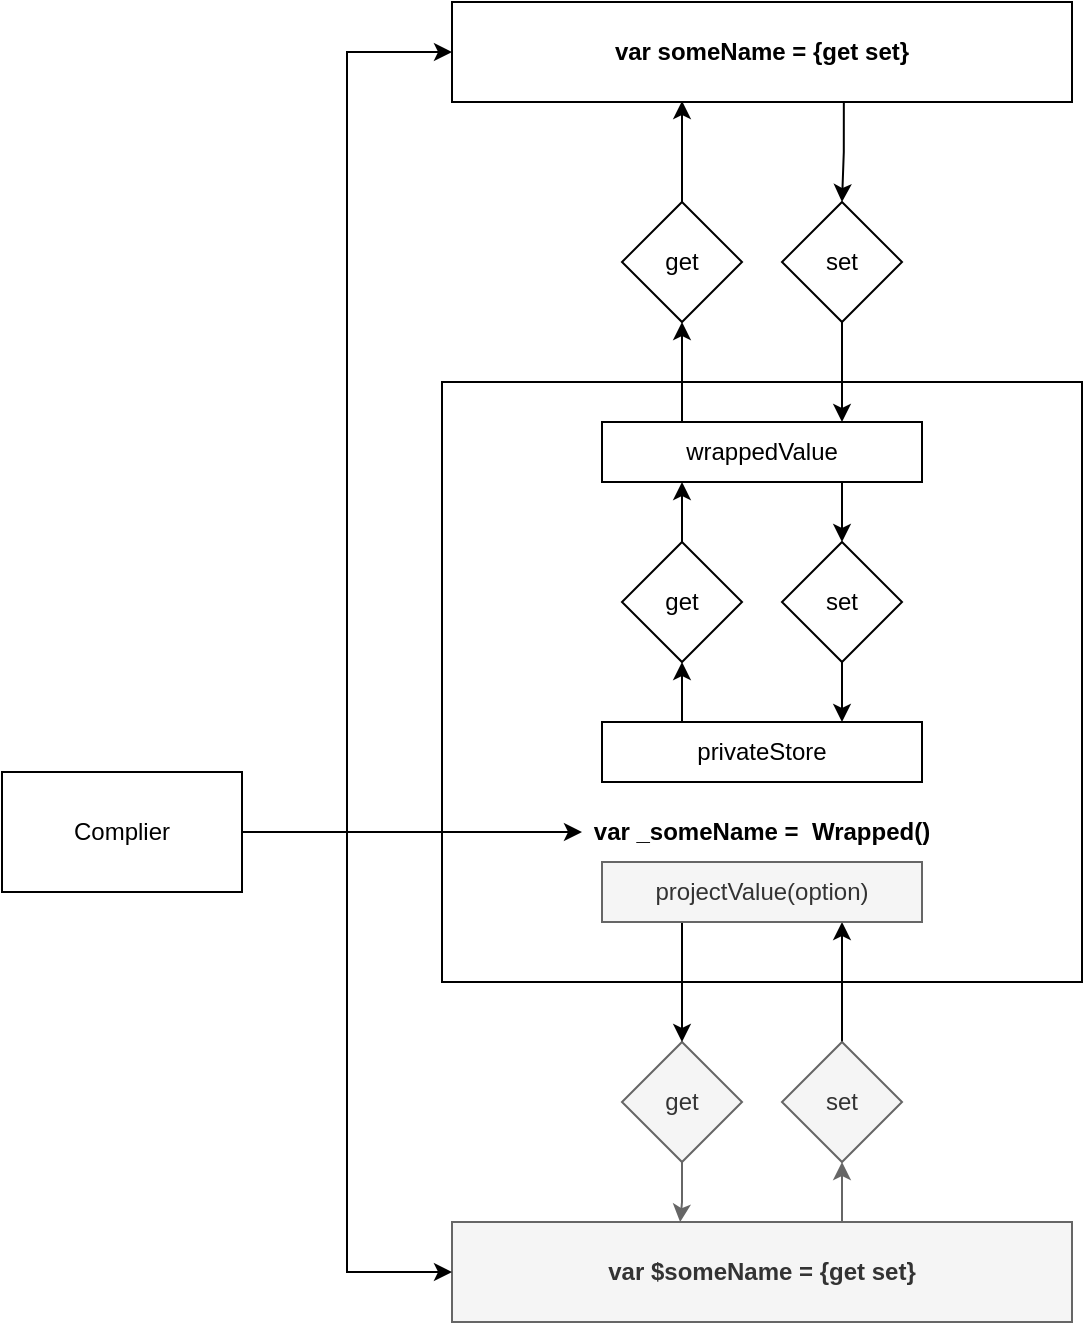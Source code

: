 <mxfile version="17.4.6" type="github">
  <diagram id="rVJ_7FO1rf4wiXz7svbB" name="Page-1">
    <mxGraphModel dx="933" dy="790" grid="1" gridSize="10" guides="1" tooltips="1" connect="1" arrows="1" fold="1" page="1" pageScale="1" pageWidth="850" pageHeight="1100" math="0" shadow="0">
      <root>
        <mxCell id="0" />
        <mxCell id="1" parent="0" />
        <mxCell id="F9aMHYz11MQBcgvr0L_D-37" value="" style="rounded=0;whiteSpace=wrap;html=1;" vertex="1" parent="1">
          <mxGeometry x="240" y="360" width="320" height="300" as="geometry" />
        </mxCell>
        <mxCell id="F9aMHYz11MQBcgvr0L_D-36" style="edgeStyle=orthogonalEdgeStyle;rounded=0;orthogonalLoop=1;jettySize=auto;html=1;exitX=0.632;exitY=0.99;exitDx=0;exitDy=0;entryX=0.5;entryY=0;entryDx=0;entryDy=0;exitPerimeter=0;" edge="1" parent="1" source="F9aMHYz11MQBcgvr0L_D-2" target="F9aMHYz11MQBcgvr0L_D-31">
          <mxGeometry relative="1" as="geometry" />
        </mxCell>
        <mxCell id="F9aMHYz11MQBcgvr0L_D-2" value="&lt;b&gt;var someName = {get set}&lt;/b&gt;" style="rounded=0;whiteSpace=wrap;html=1;" vertex="1" parent="1">
          <mxGeometry x="245" y="170" width="310" height="50" as="geometry" />
        </mxCell>
        <mxCell id="F9aMHYz11MQBcgvr0L_D-26" style="edgeStyle=orthogonalEdgeStyle;rounded=0;orthogonalLoop=1;jettySize=auto;html=1;exitX=0.75;exitY=1;exitDx=0;exitDy=0;entryX=0.5;entryY=0;entryDx=0;entryDy=0;" edge="1" parent="1" source="F9aMHYz11MQBcgvr0L_D-4" target="F9aMHYz11MQBcgvr0L_D-7">
          <mxGeometry relative="1" as="geometry" />
        </mxCell>
        <mxCell id="F9aMHYz11MQBcgvr0L_D-33" style="edgeStyle=orthogonalEdgeStyle;rounded=0;orthogonalLoop=1;jettySize=auto;html=1;exitX=0.25;exitY=0;exitDx=0;exitDy=0;entryX=0.5;entryY=1;entryDx=0;entryDy=0;" edge="1" parent="1" source="F9aMHYz11MQBcgvr0L_D-4" target="F9aMHYz11MQBcgvr0L_D-30">
          <mxGeometry relative="1" as="geometry" />
        </mxCell>
        <mxCell id="F9aMHYz11MQBcgvr0L_D-4" value="wrappedValue" style="rounded=0;whiteSpace=wrap;html=1;" vertex="1" parent="1">
          <mxGeometry x="320" y="380" width="160" height="30" as="geometry" />
        </mxCell>
        <mxCell id="F9aMHYz11MQBcgvr0L_D-28" style="edgeStyle=orthogonalEdgeStyle;rounded=0;orthogonalLoop=1;jettySize=auto;html=1;exitX=0.25;exitY=0;exitDx=0;exitDy=0;" edge="1" parent="1" source="F9aMHYz11MQBcgvr0L_D-5" target="F9aMHYz11MQBcgvr0L_D-6">
          <mxGeometry relative="1" as="geometry" />
        </mxCell>
        <mxCell id="F9aMHYz11MQBcgvr0L_D-5" value="privateStore" style="rounded=0;whiteSpace=wrap;html=1;" vertex="1" parent="1">
          <mxGeometry x="320" y="530" width="160" height="30" as="geometry" />
        </mxCell>
        <mxCell id="F9aMHYz11MQBcgvr0L_D-29" style="edgeStyle=orthogonalEdgeStyle;rounded=0;orthogonalLoop=1;jettySize=auto;html=1;exitX=0.5;exitY=0;exitDx=0;exitDy=0;entryX=0.25;entryY=1;entryDx=0;entryDy=0;" edge="1" parent="1" source="F9aMHYz11MQBcgvr0L_D-6" target="F9aMHYz11MQBcgvr0L_D-4">
          <mxGeometry relative="1" as="geometry" />
        </mxCell>
        <mxCell id="F9aMHYz11MQBcgvr0L_D-6" value="get" style="rhombus;whiteSpace=wrap;html=1;" vertex="1" parent="1">
          <mxGeometry x="330" y="440" width="60" height="60" as="geometry" />
        </mxCell>
        <mxCell id="F9aMHYz11MQBcgvr0L_D-27" style="edgeStyle=orthogonalEdgeStyle;rounded=0;orthogonalLoop=1;jettySize=auto;html=1;exitX=0.5;exitY=1;exitDx=0;exitDy=0;entryX=0.75;entryY=0;entryDx=0;entryDy=0;" edge="1" parent="1" source="F9aMHYz11MQBcgvr0L_D-7" target="F9aMHYz11MQBcgvr0L_D-5">
          <mxGeometry relative="1" as="geometry" />
        </mxCell>
        <mxCell id="F9aMHYz11MQBcgvr0L_D-7" value="set" style="rhombus;whiteSpace=wrap;html=1;" vertex="1" parent="1">
          <mxGeometry x="410" y="440" width="60" height="60" as="geometry" />
        </mxCell>
        <mxCell id="F9aMHYz11MQBcgvr0L_D-14" value="var _someName = &amp;nbsp;Wrapped()" style="text;html=1;align=center;verticalAlign=middle;whiteSpace=wrap;rounded=0;fontStyle=1" vertex="1" parent="1">
          <mxGeometry x="310" y="570" width="180" height="30" as="geometry" />
        </mxCell>
        <mxCell id="F9aMHYz11MQBcgvr0L_D-35" style="edgeStyle=orthogonalEdgeStyle;rounded=0;orthogonalLoop=1;jettySize=auto;html=1;exitX=0.5;exitY=0;exitDx=0;exitDy=0;entryX=0.371;entryY=0.99;entryDx=0;entryDy=0;entryPerimeter=0;" edge="1" parent="1" source="F9aMHYz11MQBcgvr0L_D-30" target="F9aMHYz11MQBcgvr0L_D-2">
          <mxGeometry relative="1" as="geometry" />
        </mxCell>
        <mxCell id="F9aMHYz11MQBcgvr0L_D-30" value="get" style="rhombus;whiteSpace=wrap;html=1;" vertex="1" parent="1">
          <mxGeometry x="330" y="270" width="60" height="60" as="geometry" />
        </mxCell>
        <mxCell id="F9aMHYz11MQBcgvr0L_D-34" style="edgeStyle=orthogonalEdgeStyle;rounded=0;orthogonalLoop=1;jettySize=auto;html=1;exitX=0.5;exitY=1;exitDx=0;exitDy=0;entryX=0.75;entryY=0;entryDx=0;entryDy=0;" edge="1" parent="1" source="F9aMHYz11MQBcgvr0L_D-31" target="F9aMHYz11MQBcgvr0L_D-4">
          <mxGeometry relative="1" as="geometry" />
        </mxCell>
        <mxCell id="F9aMHYz11MQBcgvr0L_D-31" value="set" style="rhombus;whiteSpace=wrap;html=1;" vertex="1" parent="1">
          <mxGeometry x="410" y="270" width="60" height="60" as="geometry" />
        </mxCell>
        <mxCell id="F9aMHYz11MQBcgvr0L_D-45" style="edgeStyle=orthogonalEdgeStyle;rounded=0;orthogonalLoop=1;jettySize=auto;html=1;exitX=0.645;exitY=0;exitDx=0;exitDy=0;entryX=0.5;entryY=1;entryDx=0;entryDy=0;exitPerimeter=0;fillColor=#f5f5f5;strokeColor=#666666;" edge="1" parent="1" source="F9aMHYz11MQBcgvr0L_D-39" target="F9aMHYz11MQBcgvr0L_D-42">
          <mxGeometry relative="1" as="geometry" />
        </mxCell>
        <mxCell id="F9aMHYz11MQBcgvr0L_D-39" value="&lt;b&gt;var $someName = {get set}&lt;/b&gt;" style="rounded=0;whiteSpace=wrap;html=1;fillColor=#f5f5f5;fontColor=#333333;strokeColor=#666666;" vertex="1" parent="1">
          <mxGeometry x="245" y="780" width="310" height="50" as="geometry" />
        </mxCell>
        <mxCell id="F9aMHYz11MQBcgvr0L_D-40" style="edgeStyle=orthogonalEdgeStyle;rounded=0;orthogonalLoop=1;jettySize=auto;html=1;exitX=0.5;exitY=1;exitDx=0;exitDy=0;entryX=0.368;entryY=0;entryDx=0;entryDy=0;entryPerimeter=0;fillColor=#f5f5f5;strokeColor=#666666;" edge="1" parent="1" source="F9aMHYz11MQBcgvr0L_D-41" target="F9aMHYz11MQBcgvr0L_D-39">
          <mxGeometry relative="1" as="geometry">
            <Array as="points">
              <mxPoint x="360" y="770" />
            </Array>
          </mxGeometry>
        </mxCell>
        <mxCell id="F9aMHYz11MQBcgvr0L_D-41" value="get" style="rhombus;whiteSpace=wrap;html=1;fillColor=#f5f5f5;fontColor=#333333;strokeColor=#666666;" vertex="1" parent="1">
          <mxGeometry x="330" y="690" width="60" height="60" as="geometry" />
        </mxCell>
        <mxCell id="F9aMHYz11MQBcgvr0L_D-47" style="edgeStyle=orthogonalEdgeStyle;rounded=0;orthogonalLoop=1;jettySize=auto;html=1;exitX=0.5;exitY=0;exitDx=0;exitDy=0;entryX=0.75;entryY=1;entryDx=0;entryDy=0;" edge="1" parent="1" source="F9aMHYz11MQBcgvr0L_D-42" target="F9aMHYz11MQBcgvr0L_D-43">
          <mxGeometry relative="1" as="geometry" />
        </mxCell>
        <mxCell id="F9aMHYz11MQBcgvr0L_D-42" value="set" style="rhombus;whiteSpace=wrap;html=1;fillColor=#f5f5f5;fontColor=#333333;strokeColor=#666666;" vertex="1" parent="1">
          <mxGeometry x="410" y="690" width="60" height="60" as="geometry" />
        </mxCell>
        <mxCell id="F9aMHYz11MQBcgvr0L_D-46" style="edgeStyle=orthogonalEdgeStyle;rounded=0;orthogonalLoop=1;jettySize=auto;html=1;exitX=0.25;exitY=1;exitDx=0;exitDy=0;entryX=0.5;entryY=0;entryDx=0;entryDy=0;" edge="1" parent="1" source="F9aMHYz11MQBcgvr0L_D-43" target="F9aMHYz11MQBcgvr0L_D-41">
          <mxGeometry relative="1" as="geometry" />
        </mxCell>
        <mxCell id="F9aMHYz11MQBcgvr0L_D-43" value="projectValue(option)" style="rounded=0;whiteSpace=wrap;html=1;fillColor=#f5f5f5;fontColor=#333333;strokeColor=#666666;" vertex="1" parent="1">
          <mxGeometry x="320" y="600" width="160" height="30" as="geometry" />
        </mxCell>
        <mxCell id="F9aMHYz11MQBcgvr0L_D-49" style="edgeStyle=orthogonalEdgeStyle;rounded=0;orthogonalLoop=1;jettySize=auto;html=1;exitX=1;exitY=0.5;exitDx=0;exitDy=0;entryX=0;entryY=0.5;entryDx=0;entryDy=0;" edge="1" parent="1" source="F9aMHYz11MQBcgvr0L_D-48" target="F9aMHYz11MQBcgvr0L_D-14">
          <mxGeometry relative="1" as="geometry" />
        </mxCell>
        <mxCell id="F9aMHYz11MQBcgvr0L_D-50" style="edgeStyle=orthogonalEdgeStyle;rounded=0;orthogonalLoop=1;jettySize=auto;html=1;exitX=1;exitY=0.5;exitDx=0;exitDy=0;entryX=0;entryY=0.5;entryDx=0;entryDy=0;" edge="1" parent="1" source="F9aMHYz11MQBcgvr0L_D-48" target="F9aMHYz11MQBcgvr0L_D-2">
          <mxGeometry relative="1" as="geometry" />
        </mxCell>
        <mxCell id="F9aMHYz11MQBcgvr0L_D-51" style="edgeStyle=orthogonalEdgeStyle;rounded=0;orthogonalLoop=1;jettySize=auto;html=1;exitX=1;exitY=0.5;exitDx=0;exitDy=0;entryX=0;entryY=0.5;entryDx=0;entryDy=0;" edge="1" parent="1" source="F9aMHYz11MQBcgvr0L_D-48" target="F9aMHYz11MQBcgvr0L_D-39">
          <mxGeometry relative="1" as="geometry" />
        </mxCell>
        <mxCell id="F9aMHYz11MQBcgvr0L_D-48" value="Complier" style="rounded=0;whiteSpace=wrap;html=1;" vertex="1" parent="1">
          <mxGeometry x="20" y="555" width="120" height="60" as="geometry" />
        </mxCell>
      </root>
    </mxGraphModel>
  </diagram>
</mxfile>
